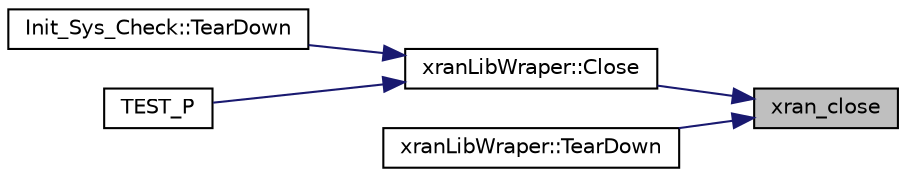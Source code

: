 digraph "xran_close"
{
 // LATEX_PDF_SIZE
  edge [fontname="Helvetica",fontsize="10",labelfontname="Helvetica",labelfontsize="10"];
  node [fontname="Helvetica",fontsize="10",shape=record];
  rankdir="RL";
  Node1 [label="xran_close",height=0.2,width=0.4,color="black", fillcolor="grey75", style="filled", fontcolor="black",tooltip=" "];
  Node1 -> Node2 [dir="back",color="midnightblue",fontsize="10",style="solid",fontname="Helvetica"];
  Node2 [label="xranLibWraper::Close",height=0.2,width=0.4,color="black", fillcolor="white", style="filled",URL="$classxran_lib_wraper.html#a7f7a3199c392465d0767c6506c1af5b4",tooltip=" "];
  Node2 -> Node3 [dir="back",color="midnightblue",fontsize="10",style="solid",fontname="Helvetica"];
  Node3 [label="Init_Sys_Check::TearDown",height=0.2,width=0.4,color="black", fillcolor="white", style="filled",URL="$class_init___sys___check.html#ac4fca95dc3b93372ce7f2078baf8e8b6",tooltip=" "];
  Node2 -> Node4 [dir="back",color="midnightblue",fontsize="10",style="solid",fontname="Helvetica"];
  Node4 [label="TEST_P",height=0.2,width=0.4,color="black", fillcolor="white", style="filled",URL="$chain__tests_8cc.html#a6c5f599800ca755367ad7df4da60eb86",tooltip=" "];
  Node1 -> Node5 [dir="back",color="midnightblue",fontsize="10",style="solid",fontname="Helvetica"];
  Node5 [label="xranLibWraper::TearDown",height=0.2,width=0.4,color="black", fillcolor="white", style="filled",URL="$classxran_lib_wraper.html#a931587596081ef8178c2b128facb0411",tooltip=" "];
}
